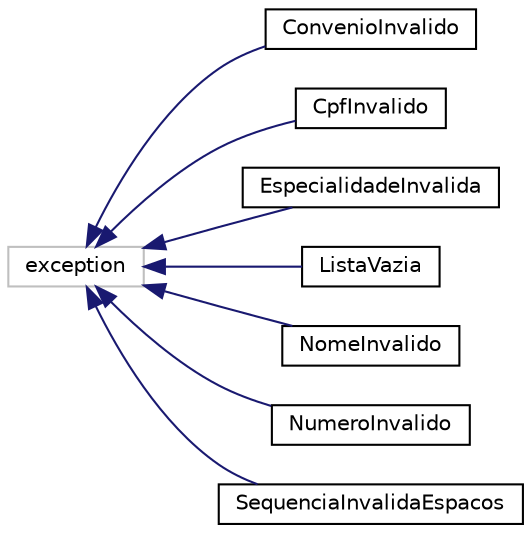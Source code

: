digraph "Graphical Class Hierarchy"
{
 // LATEX_PDF_SIZE
  edge [fontname="Helvetica",fontsize="10",labelfontname="Helvetica",labelfontsize="10"];
  node [fontname="Helvetica",fontsize="10",shape=record];
  rankdir="LR";
  Node5 [label="exception",height=0.2,width=0.4,color="grey75", fillcolor="white", style="filled",tooltip=" "];
  Node5 -> Node0 [dir="back",color="midnightblue",fontsize="10",style="solid",fontname="Helvetica"];
  Node0 [label="ConvenioInvalido",height=0.2,width=0.4,color="black", fillcolor="white", style="filled",URL="$classConvenioInvalido.html",tooltip=" "];
  Node5 -> Node7 [dir="back",color="midnightblue",fontsize="10",style="solid",fontname="Helvetica"];
  Node7 [label="CpfInvalido",height=0.2,width=0.4,color="black", fillcolor="white", style="filled",URL="$classCpfInvalido.html",tooltip=" "];
  Node5 -> Node8 [dir="back",color="midnightblue",fontsize="10",style="solid",fontname="Helvetica"];
  Node8 [label="EspecialidadeInvalida",height=0.2,width=0.4,color="black", fillcolor="white", style="filled",URL="$classEspecialidadeInvalida.html",tooltip=" "];
  Node5 -> Node9 [dir="back",color="midnightblue",fontsize="10",style="solid",fontname="Helvetica"];
  Node9 [label="ListaVazia",height=0.2,width=0.4,color="black", fillcolor="white", style="filled",URL="$classListaVazia.html",tooltip=" "];
  Node5 -> Node10 [dir="back",color="midnightblue",fontsize="10",style="solid",fontname="Helvetica"];
  Node10 [label="NomeInvalido",height=0.2,width=0.4,color="black", fillcolor="white", style="filled",URL="$classNomeInvalido.html",tooltip=" "];
  Node5 -> Node11 [dir="back",color="midnightblue",fontsize="10",style="solid",fontname="Helvetica"];
  Node11 [label="NumeroInvalido",height=0.2,width=0.4,color="black", fillcolor="white", style="filled",URL="$classNumeroInvalido.html",tooltip=" "];
  Node5 -> Node12 [dir="back",color="midnightblue",fontsize="10",style="solid",fontname="Helvetica"];
  Node12 [label="SequenciaInvalidaEspacos",height=0.2,width=0.4,color="black", fillcolor="white", style="filled",URL="$classSequenciaInvalidaEspacos.html",tooltip=" "];
}
